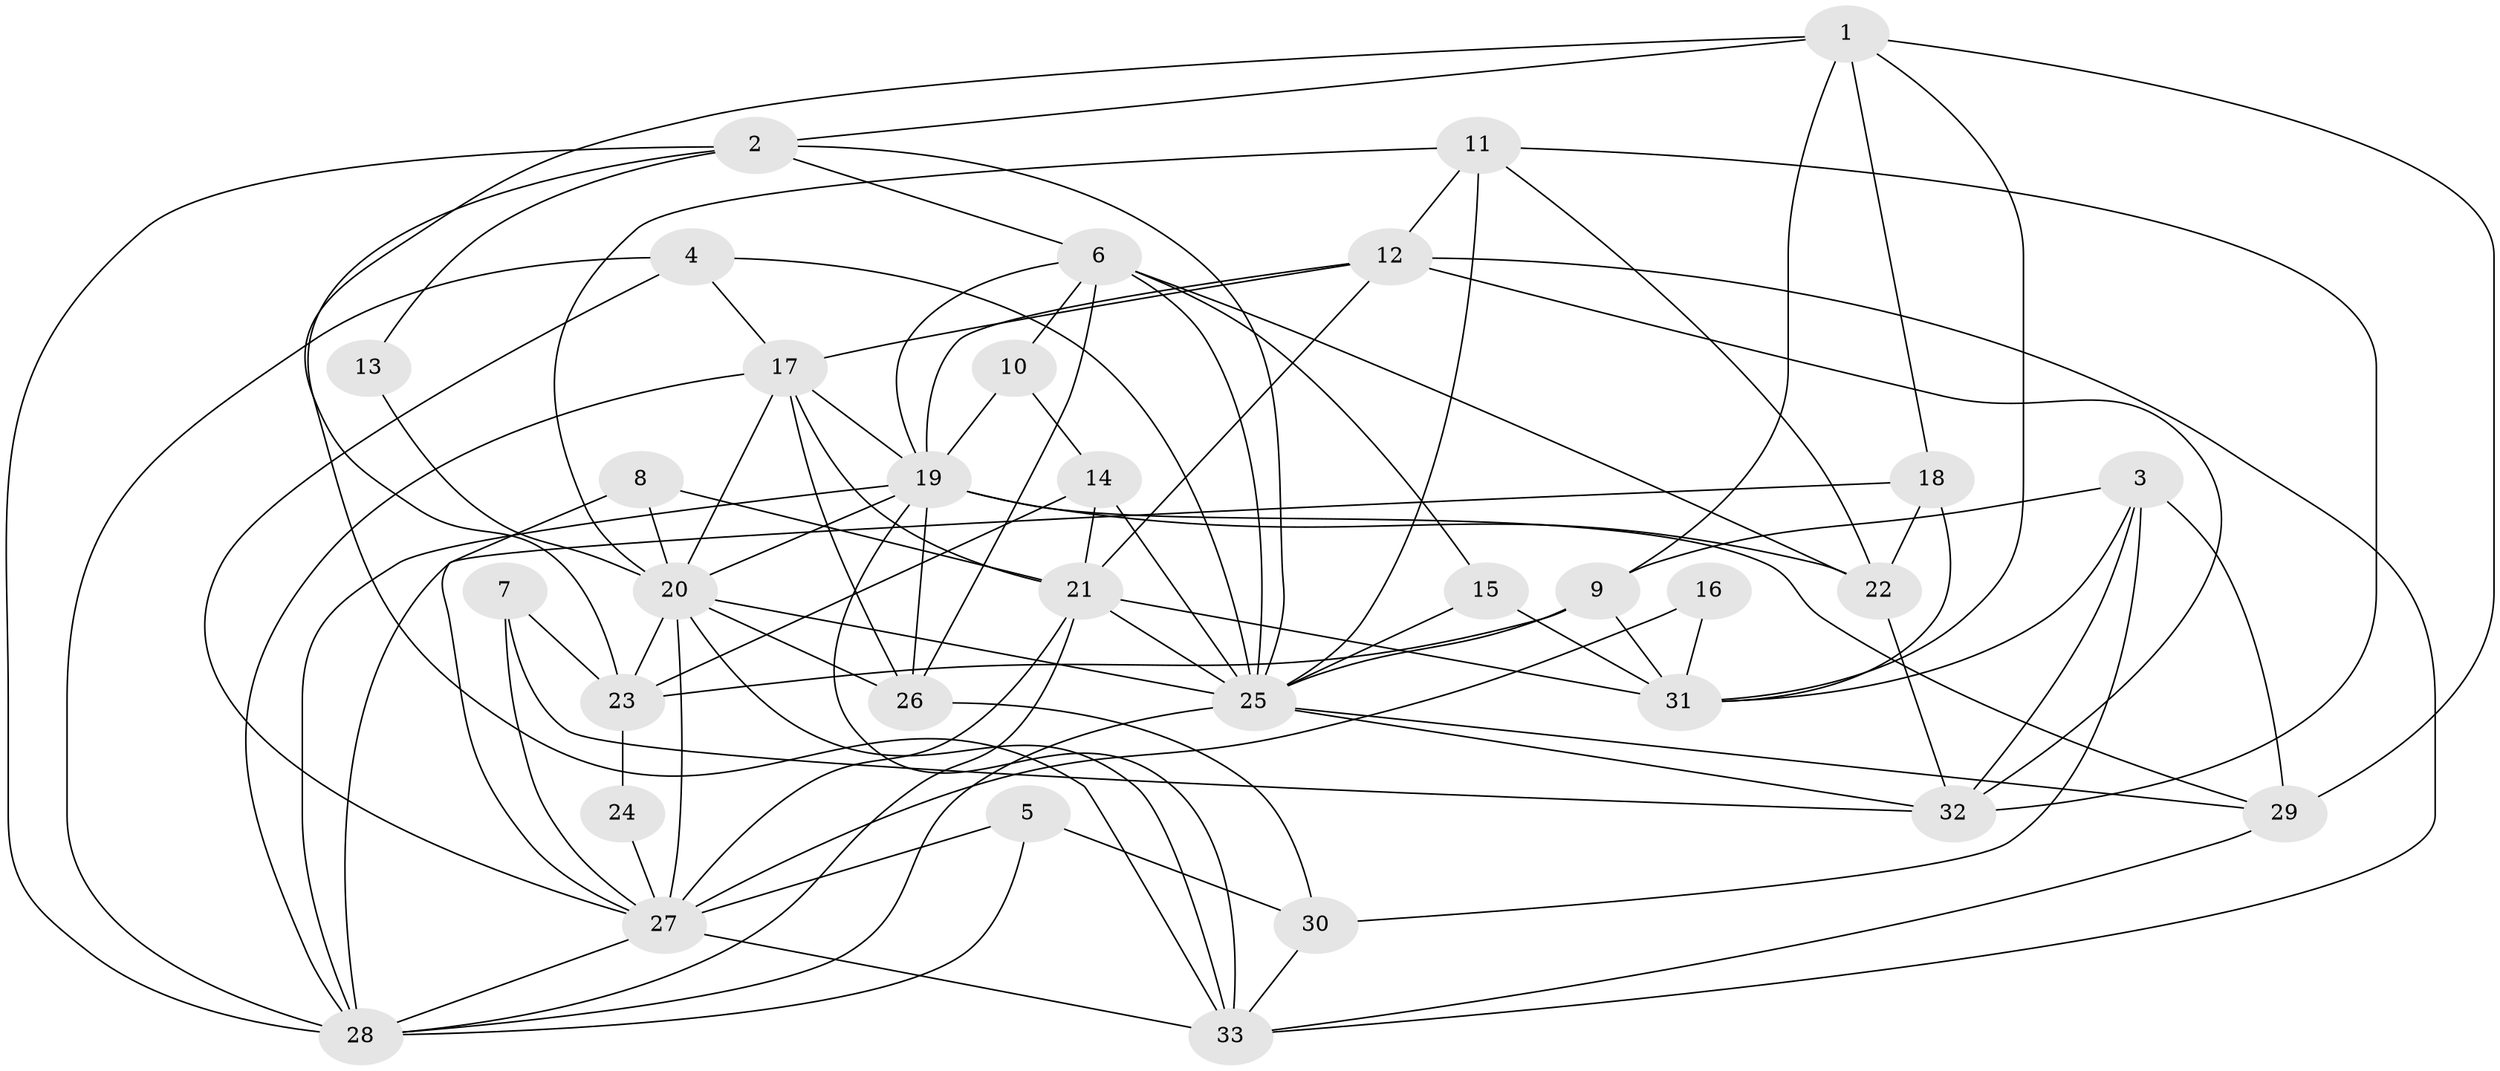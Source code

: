 // original degree distribution, {6: 0.09090909090909091, 4: 0.2878787878787879, 5: 0.21212121212121213, 2: 0.10606060606060606, 7: 0.030303030303030304, 3: 0.2727272727272727}
// Generated by graph-tools (version 1.1) at 2025/50/03/09/25 03:50:03]
// undirected, 33 vertices, 92 edges
graph export_dot {
graph [start="1"]
  node [color=gray90,style=filled];
  1;
  2;
  3;
  4;
  5;
  6;
  7;
  8;
  9;
  10;
  11;
  12;
  13;
  14;
  15;
  16;
  17;
  18;
  19;
  20;
  21;
  22;
  23;
  24;
  25;
  26;
  27;
  28;
  29;
  30;
  31;
  32;
  33;
  1 -- 2 [weight=1.0];
  1 -- 9 [weight=1.0];
  1 -- 18 [weight=1.0];
  1 -- 23 [weight=1.0];
  1 -- 29 [weight=1.0];
  1 -- 31 [weight=1.0];
  2 -- 6 [weight=1.0];
  2 -- 13 [weight=1.0];
  2 -- 25 [weight=1.0];
  2 -- 28 [weight=1.0];
  2 -- 33 [weight=1.0];
  3 -- 9 [weight=1.0];
  3 -- 29 [weight=1.0];
  3 -- 30 [weight=1.0];
  3 -- 31 [weight=1.0];
  3 -- 32 [weight=1.0];
  4 -- 17 [weight=1.0];
  4 -- 25 [weight=1.0];
  4 -- 27 [weight=1.0];
  4 -- 28 [weight=1.0];
  5 -- 27 [weight=1.0];
  5 -- 28 [weight=1.0];
  5 -- 30 [weight=1.0];
  6 -- 10 [weight=1.0];
  6 -- 15 [weight=1.0];
  6 -- 19 [weight=1.0];
  6 -- 22 [weight=1.0];
  6 -- 25 [weight=1.0];
  6 -- 26 [weight=1.0];
  7 -- 23 [weight=1.0];
  7 -- 27 [weight=1.0];
  7 -- 32 [weight=1.0];
  8 -- 20 [weight=1.0];
  8 -- 21 [weight=1.0];
  8 -- 27 [weight=1.0];
  9 -- 23 [weight=1.0];
  9 -- 25 [weight=1.0];
  9 -- 31 [weight=1.0];
  10 -- 14 [weight=1.0];
  10 -- 19 [weight=1.0];
  11 -- 12 [weight=1.0];
  11 -- 20 [weight=1.0];
  11 -- 22 [weight=1.0];
  11 -- 25 [weight=1.0];
  11 -- 32 [weight=1.0];
  12 -- 17 [weight=1.0];
  12 -- 19 [weight=1.0];
  12 -- 21 [weight=1.0];
  12 -- 32 [weight=1.0];
  12 -- 33 [weight=1.0];
  13 -- 20 [weight=1.0];
  14 -- 21 [weight=1.0];
  14 -- 23 [weight=2.0];
  14 -- 25 [weight=1.0];
  15 -- 25 [weight=1.0];
  15 -- 31 [weight=1.0];
  16 -- 27 [weight=1.0];
  16 -- 31 [weight=1.0];
  17 -- 19 [weight=1.0];
  17 -- 20 [weight=1.0];
  17 -- 21 [weight=1.0];
  17 -- 26 [weight=1.0];
  17 -- 28 [weight=1.0];
  18 -- 22 [weight=1.0];
  18 -- 28 [weight=1.0];
  18 -- 31 [weight=1.0];
  19 -- 20 [weight=1.0];
  19 -- 22 [weight=1.0];
  19 -- 26 [weight=1.0];
  19 -- 28 [weight=1.0];
  19 -- 29 [weight=1.0];
  19 -- 33 [weight=1.0];
  20 -- 23 [weight=1.0];
  20 -- 25 [weight=1.0];
  20 -- 26 [weight=1.0];
  20 -- 27 [weight=1.0];
  20 -- 33 [weight=1.0];
  21 -- 25 [weight=1.0];
  21 -- 27 [weight=1.0];
  21 -- 28 [weight=1.0];
  21 -- 31 [weight=1.0];
  22 -- 32 [weight=1.0];
  23 -- 24 [weight=1.0];
  24 -- 27 [weight=1.0];
  25 -- 28 [weight=1.0];
  25 -- 29 [weight=2.0];
  25 -- 32 [weight=1.0];
  26 -- 30 [weight=1.0];
  27 -- 28 [weight=1.0];
  27 -- 33 [weight=1.0];
  29 -- 33 [weight=1.0];
  30 -- 33 [weight=1.0];
}
